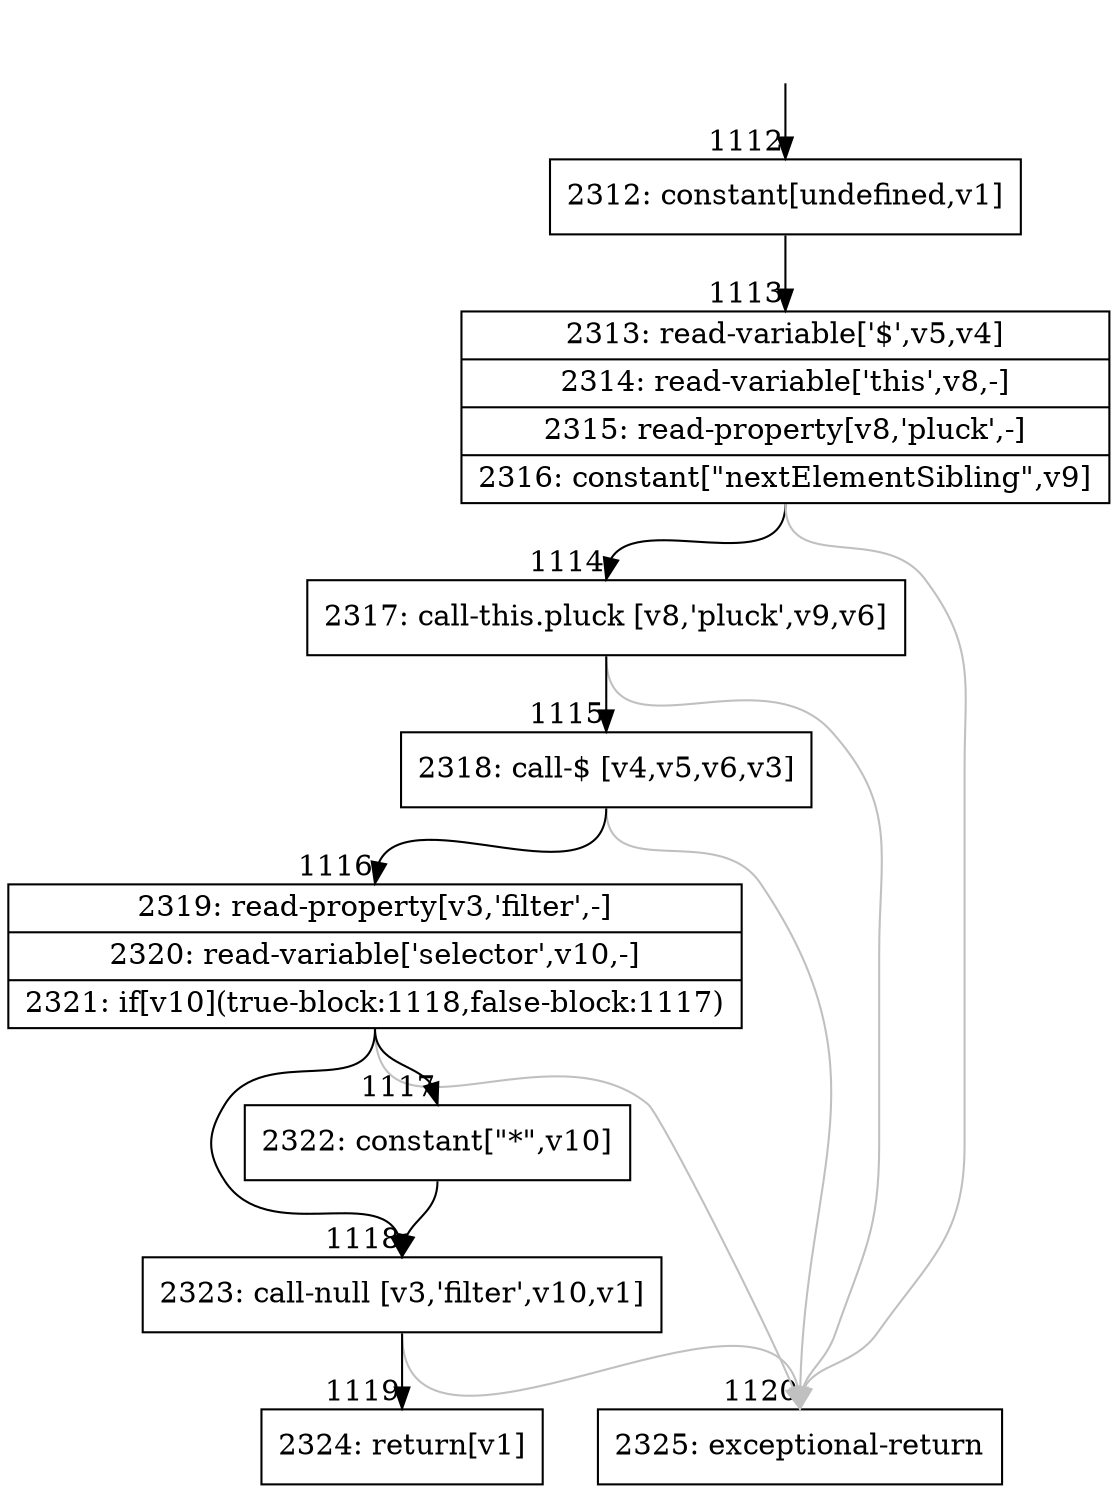 digraph {
rankdir="TD"
BB_entry108[shape=none,label=""];
BB_entry108 -> BB1112 [tailport=s, headport=n, headlabel="    1112"]
BB1112 [shape=record label="{2312: constant[undefined,v1]}" ] 
BB1112 -> BB1113 [tailport=s, headport=n, headlabel="      1113"]
BB1113 [shape=record label="{2313: read-variable['$',v5,v4]|2314: read-variable['this',v8,-]|2315: read-property[v8,'pluck',-]|2316: constant[\"nextElementSibling\",v9]}" ] 
BB1113 -> BB1114 [tailport=s, headport=n, headlabel="      1114"]
BB1113 -> BB1120 [tailport=s, headport=n, color=gray, headlabel="      1120"]
BB1114 [shape=record label="{2317: call-this.pluck [v8,'pluck',v9,v6]}" ] 
BB1114 -> BB1115 [tailport=s, headport=n, headlabel="      1115"]
BB1114 -> BB1120 [tailport=s, headport=n, color=gray]
BB1115 [shape=record label="{2318: call-$ [v4,v5,v6,v3]}" ] 
BB1115 -> BB1116 [tailport=s, headport=n, headlabel="      1116"]
BB1115 -> BB1120 [tailport=s, headport=n, color=gray]
BB1116 [shape=record label="{2319: read-property[v3,'filter',-]|2320: read-variable['selector',v10,-]|2321: if[v10](true-block:1118,false-block:1117)}" ] 
BB1116 -> BB1118 [tailport=s, headport=n, headlabel="      1118"]
BB1116 -> BB1117 [tailport=s, headport=n, headlabel="      1117"]
BB1116 -> BB1120 [tailport=s, headport=n, color=gray]
BB1117 [shape=record label="{2322: constant[\"*\",v10]}" ] 
BB1117 -> BB1118 [tailport=s, headport=n]
BB1118 [shape=record label="{2323: call-null [v3,'filter',v10,v1]}" ] 
BB1118 -> BB1119 [tailport=s, headport=n, headlabel="      1119"]
BB1118 -> BB1120 [tailport=s, headport=n, color=gray]
BB1119 [shape=record label="{2324: return[v1]}" ] 
BB1120 [shape=record label="{2325: exceptional-return}" ] 
//#$~ 589
}
